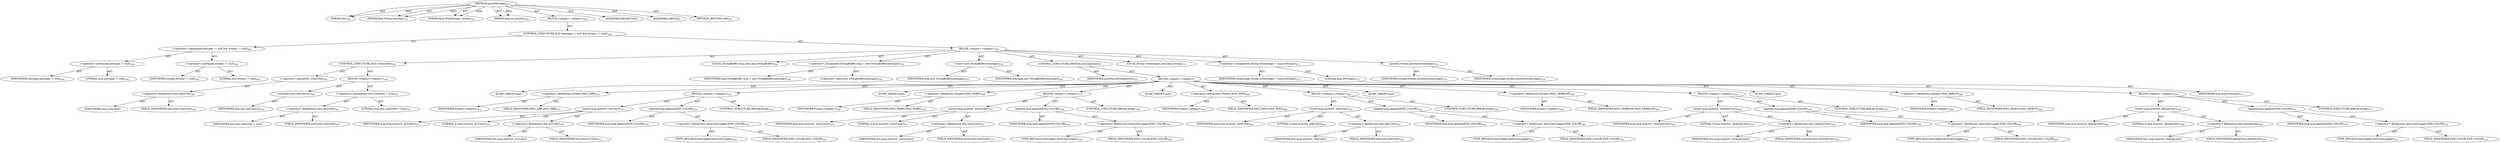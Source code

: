 digraph "printMessage" {  
"111669149697" [label = <(METHOD,printMessage)<SUB>241</SUB>> ]
"115964116993" [label = <(PARAM,this)<SUB>241</SUB>> ]
"115964116994" [label = <(PARAM,final String message)<SUB>241</SUB>> ]
"115964116995" [label = <(PARAM,final PrintStream stream)<SUB>242</SUB>> ]
"115964116996" [label = <(PARAM,final int priority)<SUB>243</SUB>> ]
"25769803791" [label = <(BLOCK,&lt;empty&gt;,&lt;empty&gt;)<SUB>243</SUB>> ]
"47244640270" [label = <(CONTROL_STRUCTURE,IF,if (message != null &amp;&amp; stream != null))<SUB>244</SUB>> ]
"30064771135" [label = <(&lt;operator&gt;.logicalAnd,message != null &amp;&amp; stream != null)<SUB>244</SUB>> ]
"30064771136" [label = <(&lt;operator&gt;.notEquals,message != null)<SUB>244</SUB>> ]
"68719476780" [label = <(IDENTIFIER,message,message != null)<SUB>244</SUB>> ]
"90194313232" [label = <(LITERAL,null,message != null)<SUB>244</SUB>> ]
"30064771137" [label = <(&lt;operator&gt;.notEquals,stream != null)<SUB>244</SUB>> ]
"68719476781" [label = <(IDENTIFIER,stream,stream != null)<SUB>244</SUB>> ]
"90194313233" [label = <(LITERAL,null,stream != null)<SUB>244</SUB>> ]
"25769803792" [label = <(BLOCK,&lt;empty&gt;,&lt;empty&gt;)<SUB>244</SUB>> ]
"47244640271" [label = <(CONTROL_STRUCTURE,IF,if (!colorsSet))<SUB>245</SUB>> ]
"30064771138" [label = <(&lt;operator&gt;.logicalNot,!colorsSet)<SUB>245</SUB>> ]
"30064771139" [label = <(&lt;operator&gt;.fieldAccess,this.colorsSet)<SUB>245</SUB>> ]
"68719476782" [label = <(IDENTIFIER,this,!colorsSet)> ]
"55834574863" [label = <(FIELD_IDENTIFIER,colorsSet,colorsSet)<SUB>245</SUB>> ]
"25769803793" [label = <(BLOCK,&lt;empty&gt;,&lt;empty&gt;)<SUB>245</SUB>> ]
"30064771140" [label = <(setColors,this.setColors())<SUB>246</SUB>> ]
"68719476737" [label = <(IDENTIFIER,this,this.setColors())<SUB>246</SUB>> ]
"30064771141" [label = <(&lt;operator&gt;.assignment,this.colorsSet = true)<SUB>247</SUB>> ]
"30064771142" [label = <(&lt;operator&gt;.fieldAccess,this.colorsSet)<SUB>247</SUB>> ]
"68719476783" [label = <(IDENTIFIER,this,this.colorsSet = true)> ]
"55834574864" [label = <(FIELD_IDENTIFIER,colorsSet,colorsSet)<SUB>247</SUB>> ]
"90194313234" [label = <(LITERAL,true,this.colorsSet = true)<SUB>247</SUB>> ]
"94489280521" [label = <(LOCAL,StringBuffer msg: java.lang.StringBuffer)<SUB>250</SUB>> ]
"30064771143" [label = <(&lt;operator&gt;.assignment,StringBuffer msg = new StringBuffer(message))<SUB>250</SUB>> ]
"68719476784" [label = <(IDENTIFIER,msg,StringBuffer msg = new StringBuffer(message))<SUB>250</SUB>> ]
"30064771144" [label = <(&lt;operator&gt;.alloc,new StringBuffer(message))<SUB>250</SUB>> ]
"30064771145" [label = <(&lt;init&gt;,new StringBuffer(message))<SUB>250</SUB>> ]
"68719476785" [label = <(IDENTIFIER,msg,new StringBuffer(message))<SUB>250</SUB>> ]
"68719476786" [label = <(IDENTIFIER,message,new StringBuffer(message))<SUB>250</SUB>> ]
"47244640272" [label = <(CONTROL_STRUCTURE,SWITCH,switch(priority))> ]
"68719476787" [label = <(IDENTIFIER,priority,switch(priority))<SUB>251</SUB>> ]
"25769803794" [label = <(BLOCK,&lt;empty&gt;,&lt;empty&gt;)> ]
"81604378624" [label = <(JUMP_TARGET,case)> ]
"30064771146" [label = <(&lt;operator&gt;.fieldAccess,Project.MSG_ERR)<SUB>252</SUB>> ]
"68719476788" [label = <(IDENTIFIER,Project,&lt;empty&gt;)<SUB>252</SUB>> ]
"55834574865" [label = <(FIELD_IDENTIFIER,MSG_ERR,MSG_ERR)<SUB>252</SUB>> ]
"25769803795" [label = <(BLOCK,&lt;empty&gt;,&lt;empty&gt;)<SUB>253</SUB>> ]
"30064771147" [label = <(insert,msg.insert(0, errColor))<SUB>253</SUB>> ]
"68719476789" [label = <(IDENTIFIER,msg,msg.insert(0, errColor))<SUB>253</SUB>> ]
"90194313235" [label = <(LITERAL,0,msg.insert(0, errColor))<SUB>253</SUB>> ]
"30064771148" [label = <(&lt;operator&gt;.fieldAccess,this.errColor)<SUB>253</SUB>> ]
"68719476790" [label = <(IDENTIFIER,this,msg.insert(0, errColor))> ]
"55834574866" [label = <(FIELD_IDENTIFIER,errColor,errColor)<SUB>253</SUB>> ]
"30064771149" [label = <(append,msg.append(END_COLOR))<SUB>254</SUB>> ]
"68719476791" [label = <(IDENTIFIER,msg,msg.append(END_COLOR))<SUB>254</SUB>> ]
"30064771150" [label = <(&lt;operator&gt;.fieldAccess,AnsiColorLogger.END_COLOR)<SUB>254</SUB>> ]
"180388626442" [label = <(TYPE_REF,AnsiColorLogger,AnsiColorLogger)<SUB>254</SUB>> ]
"55834574867" [label = <(FIELD_IDENTIFIER,END_COLOR,END_COLOR)<SUB>254</SUB>> ]
"47244640273" [label = <(CONTROL_STRUCTURE,BREAK,break;)<SUB>255</SUB>> ]
"81604378625" [label = <(JUMP_TARGET,case)> ]
"30064771151" [label = <(&lt;operator&gt;.fieldAccess,Project.MSG_WARN)<SUB>256</SUB>> ]
"68719476792" [label = <(IDENTIFIER,Project,&lt;empty&gt;)<SUB>256</SUB>> ]
"55834574868" [label = <(FIELD_IDENTIFIER,MSG_WARN,MSG_WARN)<SUB>256</SUB>> ]
"25769803796" [label = <(BLOCK,&lt;empty&gt;,&lt;empty&gt;)<SUB>257</SUB>> ]
"30064771152" [label = <(insert,msg.insert(0, warnColor))<SUB>257</SUB>> ]
"68719476793" [label = <(IDENTIFIER,msg,msg.insert(0, warnColor))<SUB>257</SUB>> ]
"90194313236" [label = <(LITERAL,0,msg.insert(0, warnColor))<SUB>257</SUB>> ]
"30064771153" [label = <(&lt;operator&gt;.fieldAccess,this.warnColor)<SUB>257</SUB>> ]
"68719476794" [label = <(IDENTIFIER,this,msg.insert(0, warnColor))> ]
"55834574869" [label = <(FIELD_IDENTIFIER,warnColor,warnColor)<SUB>257</SUB>> ]
"30064771154" [label = <(append,msg.append(END_COLOR))<SUB>258</SUB>> ]
"68719476795" [label = <(IDENTIFIER,msg,msg.append(END_COLOR))<SUB>258</SUB>> ]
"30064771155" [label = <(&lt;operator&gt;.fieldAccess,AnsiColorLogger.END_COLOR)<SUB>258</SUB>> ]
"180388626443" [label = <(TYPE_REF,AnsiColorLogger,AnsiColorLogger)<SUB>258</SUB>> ]
"55834574870" [label = <(FIELD_IDENTIFIER,END_COLOR,END_COLOR)<SUB>258</SUB>> ]
"47244640274" [label = <(CONTROL_STRUCTURE,BREAK,break;)<SUB>259</SUB>> ]
"81604378626" [label = <(JUMP_TARGET,case)> ]
"30064771156" [label = <(&lt;operator&gt;.fieldAccess,Project.MSG_INFO)<SUB>260</SUB>> ]
"68719476796" [label = <(IDENTIFIER,Project,&lt;empty&gt;)<SUB>260</SUB>> ]
"55834574871" [label = <(FIELD_IDENTIFIER,MSG_INFO,MSG_INFO)<SUB>260</SUB>> ]
"25769803797" [label = <(BLOCK,&lt;empty&gt;,&lt;empty&gt;)<SUB>261</SUB>> ]
"30064771157" [label = <(insert,msg.insert(0, infoColor))<SUB>261</SUB>> ]
"68719476797" [label = <(IDENTIFIER,msg,msg.insert(0, infoColor))<SUB>261</SUB>> ]
"90194313237" [label = <(LITERAL,0,msg.insert(0, infoColor))<SUB>261</SUB>> ]
"30064771158" [label = <(&lt;operator&gt;.fieldAccess,this.infoColor)<SUB>261</SUB>> ]
"68719476798" [label = <(IDENTIFIER,this,msg.insert(0, infoColor))> ]
"55834574872" [label = <(FIELD_IDENTIFIER,infoColor,infoColor)<SUB>261</SUB>> ]
"30064771159" [label = <(append,msg.append(END_COLOR))<SUB>262</SUB>> ]
"68719476799" [label = <(IDENTIFIER,msg,msg.append(END_COLOR))<SUB>262</SUB>> ]
"30064771160" [label = <(&lt;operator&gt;.fieldAccess,AnsiColorLogger.END_COLOR)<SUB>262</SUB>> ]
"180388626444" [label = <(TYPE_REF,AnsiColorLogger,AnsiColorLogger)<SUB>262</SUB>> ]
"55834574873" [label = <(FIELD_IDENTIFIER,END_COLOR,END_COLOR)<SUB>262</SUB>> ]
"47244640275" [label = <(CONTROL_STRUCTURE,BREAK,break;)<SUB>263</SUB>> ]
"81604378627" [label = <(JUMP_TARGET,case)> ]
"30064771161" [label = <(&lt;operator&gt;.fieldAccess,Project.MSG_VERBOSE)<SUB>264</SUB>> ]
"68719476800" [label = <(IDENTIFIER,Project,&lt;empty&gt;)<SUB>264</SUB>> ]
"55834574874" [label = <(FIELD_IDENTIFIER,MSG_VERBOSE,MSG_VERBOSE)<SUB>264</SUB>> ]
"25769803798" [label = <(BLOCK,&lt;empty&gt;,&lt;empty&gt;)<SUB>265</SUB>> ]
"30064771162" [label = <(insert,msg.insert(0, verboseColor))<SUB>265</SUB>> ]
"68719476801" [label = <(IDENTIFIER,msg,msg.insert(0, verboseColor))<SUB>265</SUB>> ]
"90194313238" [label = <(LITERAL,0,msg.insert(0, verboseColor))<SUB>265</SUB>> ]
"30064771163" [label = <(&lt;operator&gt;.fieldAccess,this.verboseColor)<SUB>265</SUB>> ]
"68719476802" [label = <(IDENTIFIER,this,msg.insert(0, verboseColor))> ]
"55834574875" [label = <(FIELD_IDENTIFIER,verboseColor,verboseColor)<SUB>265</SUB>> ]
"30064771164" [label = <(append,msg.append(END_COLOR))<SUB>266</SUB>> ]
"68719476803" [label = <(IDENTIFIER,msg,msg.append(END_COLOR))<SUB>266</SUB>> ]
"30064771165" [label = <(&lt;operator&gt;.fieldAccess,AnsiColorLogger.END_COLOR)<SUB>266</SUB>> ]
"180388626445" [label = <(TYPE_REF,AnsiColorLogger,AnsiColorLogger)<SUB>266</SUB>> ]
"55834574876" [label = <(FIELD_IDENTIFIER,END_COLOR,END_COLOR)<SUB>266</SUB>> ]
"47244640276" [label = <(CONTROL_STRUCTURE,BREAK,break;)<SUB>267</SUB>> ]
"81604378628" [label = <(JUMP_TARGET,case)> ]
"30064771166" [label = <(&lt;operator&gt;.fieldAccess,Project.MSG_DEBUG)<SUB>268</SUB>> ]
"68719476804" [label = <(IDENTIFIER,Project,&lt;empty&gt;)<SUB>268</SUB>> ]
"55834574877" [label = <(FIELD_IDENTIFIER,MSG_DEBUG,MSG_DEBUG)<SUB>268</SUB>> ]
"25769803799" [label = <(BLOCK,&lt;empty&gt;,&lt;empty&gt;)<SUB>269</SUB>> ]
"30064771167" [label = <(insert,msg.insert(0, debugColor))<SUB>269</SUB>> ]
"68719476805" [label = <(IDENTIFIER,msg,msg.insert(0, debugColor))<SUB>269</SUB>> ]
"90194313239" [label = <(LITERAL,0,msg.insert(0, debugColor))<SUB>269</SUB>> ]
"30064771168" [label = <(&lt;operator&gt;.fieldAccess,this.debugColor)<SUB>269</SUB>> ]
"68719476806" [label = <(IDENTIFIER,this,msg.insert(0, debugColor))> ]
"55834574878" [label = <(FIELD_IDENTIFIER,debugColor,debugColor)<SUB>269</SUB>> ]
"30064771169" [label = <(append,msg.append(END_COLOR))<SUB>270</SUB>> ]
"68719476807" [label = <(IDENTIFIER,msg,msg.append(END_COLOR))<SUB>270</SUB>> ]
"30064771170" [label = <(&lt;operator&gt;.fieldAccess,AnsiColorLogger.END_COLOR)<SUB>270</SUB>> ]
"180388626446" [label = <(TYPE_REF,AnsiColorLogger,AnsiColorLogger)<SUB>270</SUB>> ]
"55834574879" [label = <(FIELD_IDENTIFIER,END_COLOR,END_COLOR)<SUB>270</SUB>> ]
"47244640277" [label = <(CONTROL_STRUCTURE,BREAK,break;)<SUB>271</SUB>> ]
"94489280522" [label = <(LOCAL,String strmessage: java.lang.String)<SUB>273</SUB>> ]
"30064771171" [label = <(&lt;operator&gt;.assignment,String strmessage = msg.toString())<SUB>273</SUB>> ]
"68719476808" [label = <(IDENTIFIER,strmessage,String strmessage = msg.toString())<SUB>273</SUB>> ]
"30064771172" [label = <(toString,msg.toString())<SUB>273</SUB>> ]
"68719476809" [label = <(IDENTIFIER,msg,msg.toString())<SUB>273</SUB>> ]
"30064771173" [label = <(println,stream.println(strmessage))<SUB>274</SUB>> ]
"68719476810" [label = <(IDENTIFIER,stream,stream.println(strmessage))<SUB>274</SUB>> ]
"68719476811" [label = <(IDENTIFIER,strmessage,stream.println(strmessage))<SUB>274</SUB>> ]
"133143986204" [label = <(MODIFIER,PROTECTED)> ]
"133143986205" [label = <(MODIFIER,VIRTUAL)> ]
"128849018881" [label = <(METHOD_RETURN,void)<SUB>241</SUB>> ]
  "111669149697" -> "115964116993"  [ label = "AST: "] 
  "111669149697" -> "115964116994"  [ label = "AST: "] 
  "111669149697" -> "115964116995"  [ label = "AST: "] 
  "111669149697" -> "115964116996"  [ label = "AST: "] 
  "111669149697" -> "25769803791"  [ label = "AST: "] 
  "111669149697" -> "133143986204"  [ label = "AST: "] 
  "111669149697" -> "133143986205"  [ label = "AST: "] 
  "111669149697" -> "128849018881"  [ label = "AST: "] 
  "25769803791" -> "47244640270"  [ label = "AST: "] 
  "47244640270" -> "30064771135"  [ label = "AST: "] 
  "47244640270" -> "25769803792"  [ label = "AST: "] 
  "30064771135" -> "30064771136"  [ label = "AST: "] 
  "30064771135" -> "30064771137"  [ label = "AST: "] 
  "30064771136" -> "68719476780"  [ label = "AST: "] 
  "30064771136" -> "90194313232"  [ label = "AST: "] 
  "30064771137" -> "68719476781"  [ label = "AST: "] 
  "30064771137" -> "90194313233"  [ label = "AST: "] 
  "25769803792" -> "47244640271"  [ label = "AST: "] 
  "25769803792" -> "94489280521"  [ label = "AST: "] 
  "25769803792" -> "30064771143"  [ label = "AST: "] 
  "25769803792" -> "30064771145"  [ label = "AST: "] 
  "25769803792" -> "47244640272"  [ label = "AST: "] 
  "25769803792" -> "94489280522"  [ label = "AST: "] 
  "25769803792" -> "30064771171"  [ label = "AST: "] 
  "25769803792" -> "30064771173"  [ label = "AST: "] 
  "47244640271" -> "30064771138"  [ label = "AST: "] 
  "47244640271" -> "25769803793"  [ label = "AST: "] 
  "30064771138" -> "30064771139"  [ label = "AST: "] 
  "30064771139" -> "68719476782"  [ label = "AST: "] 
  "30064771139" -> "55834574863"  [ label = "AST: "] 
  "25769803793" -> "30064771140"  [ label = "AST: "] 
  "25769803793" -> "30064771141"  [ label = "AST: "] 
  "30064771140" -> "68719476737"  [ label = "AST: "] 
  "30064771141" -> "30064771142"  [ label = "AST: "] 
  "30064771141" -> "90194313234"  [ label = "AST: "] 
  "30064771142" -> "68719476783"  [ label = "AST: "] 
  "30064771142" -> "55834574864"  [ label = "AST: "] 
  "30064771143" -> "68719476784"  [ label = "AST: "] 
  "30064771143" -> "30064771144"  [ label = "AST: "] 
  "30064771145" -> "68719476785"  [ label = "AST: "] 
  "30064771145" -> "68719476786"  [ label = "AST: "] 
  "47244640272" -> "68719476787"  [ label = "AST: "] 
  "47244640272" -> "25769803794"  [ label = "AST: "] 
  "25769803794" -> "81604378624"  [ label = "AST: "] 
  "25769803794" -> "30064771146"  [ label = "AST: "] 
  "25769803794" -> "25769803795"  [ label = "AST: "] 
  "25769803794" -> "81604378625"  [ label = "AST: "] 
  "25769803794" -> "30064771151"  [ label = "AST: "] 
  "25769803794" -> "25769803796"  [ label = "AST: "] 
  "25769803794" -> "81604378626"  [ label = "AST: "] 
  "25769803794" -> "30064771156"  [ label = "AST: "] 
  "25769803794" -> "25769803797"  [ label = "AST: "] 
  "25769803794" -> "81604378627"  [ label = "AST: "] 
  "25769803794" -> "30064771161"  [ label = "AST: "] 
  "25769803794" -> "25769803798"  [ label = "AST: "] 
  "25769803794" -> "81604378628"  [ label = "AST: "] 
  "25769803794" -> "30064771166"  [ label = "AST: "] 
  "25769803794" -> "25769803799"  [ label = "AST: "] 
  "30064771146" -> "68719476788"  [ label = "AST: "] 
  "30064771146" -> "55834574865"  [ label = "AST: "] 
  "25769803795" -> "30064771147"  [ label = "AST: "] 
  "25769803795" -> "30064771149"  [ label = "AST: "] 
  "25769803795" -> "47244640273"  [ label = "AST: "] 
  "30064771147" -> "68719476789"  [ label = "AST: "] 
  "30064771147" -> "90194313235"  [ label = "AST: "] 
  "30064771147" -> "30064771148"  [ label = "AST: "] 
  "30064771148" -> "68719476790"  [ label = "AST: "] 
  "30064771148" -> "55834574866"  [ label = "AST: "] 
  "30064771149" -> "68719476791"  [ label = "AST: "] 
  "30064771149" -> "30064771150"  [ label = "AST: "] 
  "30064771150" -> "180388626442"  [ label = "AST: "] 
  "30064771150" -> "55834574867"  [ label = "AST: "] 
  "30064771151" -> "68719476792"  [ label = "AST: "] 
  "30064771151" -> "55834574868"  [ label = "AST: "] 
  "25769803796" -> "30064771152"  [ label = "AST: "] 
  "25769803796" -> "30064771154"  [ label = "AST: "] 
  "25769803796" -> "47244640274"  [ label = "AST: "] 
  "30064771152" -> "68719476793"  [ label = "AST: "] 
  "30064771152" -> "90194313236"  [ label = "AST: "] 
  "30064771152" -> "30064771153"  [ label = "AST: "] 
  "30064771153" -> "68719476794"  [ label = "AST: "] 
  "30064771153" -> "55834574869"  [ label = "AST: "] 
  "30064771154" -> "68719476795"  [ label = "AST: "] 
  "30064771154" -> "30064771155"  [ label = "AST: "] 
  "30064771155" -> "180388626443"  [ label = "AST: "] 
  "30064771155" -> "55834574870"  [ label = "AST: "] 
  "30064771156" -> "68719476796"  [ label = "AST: "] 
  "30064771156" -> "55834574871"  [ label = "AST: "] 
  "25769803797" -> "30064771157"  [ label = "AST: "] 
  "25769803797" -> "30064771159"  [ label = "AST: "] 
  "25769803797" -> "47244640275"  [ label = "AST: "] 
  "30064771157" -> "68719476797"  [ label = "AST: "] 
  "30064771157" -> "90194313237"  [ label = "AST: "] 
  "30064771157" -> "30064771158"  [ label = "AST: "] 
  "30064771158" -> "68719476798"  [ label = "AST: "] 
  "30064771158" -> "55834574872"  [ label = "AST: "] 
  "30064771159" -> "68719476799"  [ label = "AST: "] 
  "30064771159" -> "30064771160"  [ label = "AST: "] 
  "30064771160" -> "180388626444"  [ label = "AST: "] 
  "30064771160" -> "55834574873"  [ label = "AST: "] 
  "30064771161" -> "68719476800"  [ label = "AST: "] 
  "30064771161" -> "55834574874"  [ label = "AST: "] 
  "25769803798" -> "30064771162"  [ label = "AST: "] 
  "25769803798" -> "30064771164"  [ label = "AST: "] 
  "25769803798" -> "47244640276"  [ label = "AST: "] 
  "30064771162" -> "68719476801"  [ label = "AST: "] 
  "30064771162" -> "90194313238"  [ label = "AST: "] 
  "30064771162" -> "30064771163"  [ label = "AST: "] 
  "30064771163" -> "68719476802"  [ label = "AST: "] 
  "30064771163" -> "55834574875"  [ label = "AST: "] 
  "30064771164" -> "68719476803"  [ label = "AST: "] 
  "30064771164" -> "30064771165"  [ label = "AST: "] 
  "30064771165" -> "180388626445"  [ label = "AST: "] 
  "30064771165" -> "55834574876"  [ label = "AST: "] 
  "30064771166" -> "68719476804"  [ label = "AST: "] 
  "30064771166" -> "55834574877"  [ label = "AST: "] 
  "25769803799" -> "30064771167"  [ label = "AST: "] 
  "25769803799" -> "30064771169"  [ label = "AST: "] 
  "25769803799" -> "47244640277"  [ label = "AST: "] 
  "30064771167" -> "68719476805"  [ label = "AST: "] 
  "30064771167" -> "90194313239"  [ label = "AST: "] 
  "30064771167" -> "30064771168"  [ label = "AST: "] 
  "30064771168" -> "68719476806"  [ label = "AST: "] 
  "30064771168" -> "55834574878"  [ label = "AST: "] 
  "30064771169" -> "68719476807"  [ label = "AST: "] 
  "30064771169" -> "30064771170"  [ label = "AST: "] 
  "30064771170" -> "180388626446"  [ label = "AST: "] 
  "30064771170" -> "55834574879"  [ label = "AST: "] 
  "30064771171" -> "68719476808"  [ label = "AST: "] 
  "30064771171" -> "30064771172"  [ label = "AST: "] 
  "30064771172" -> "68719476809"  [ label = "AST: "] 
  "30064771173" -> "68719476810"  [ label = "AST: "] 
  "30064771173" -> "68719476811"  [ label = "AST: "] 
  "111669149697" -> "115964116993"  [ label = "DDG: "] 
  "111669149697" -> "115964116994"  [ label = "DDG: "] 
  "111669149697" -> "115964116995"  [ label = "DDG: "] 
  "111669149697" -> "115964116996"  [ label = "DDG: "] 
}
